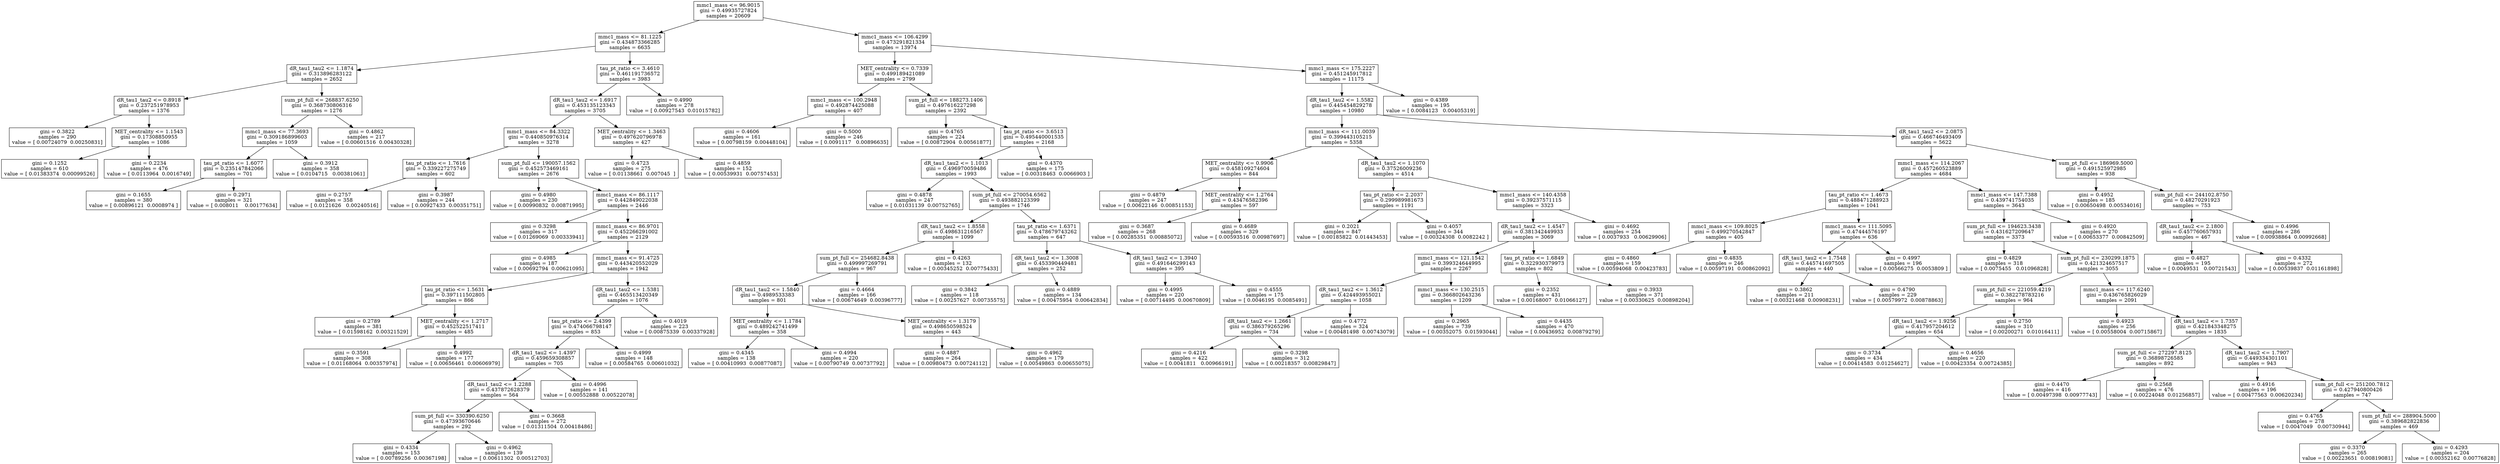 digraph Tree {
0 [label="mmc1_mass <= 96.9015\ngini = 0.49935727824\nsamples = 20609", shape="box"] ;
1 [label="mmc1_mass <= 81.1225\ngini = 0.434873366285\nsamples = 6635", shape="box"] ;
0 -> 1 ;
2 [label="dR_tau1_tau2 <= 1.1874\ngini = 0.313896283122\nsamples = 2652", shape="box"] ;
1 -> 2 ;
3 [label="dR_tau1_tau2 <= 0.8918\ngini = 0.237251978953\nsamples = 1376", shape="box"] ;
2 -> 3 ;
4 [label="gini = 0.3822\nsamples = 290\nvalue = [ 0.00724079  0.00250831]", shape="box"] ;
3 -> 4 ;
5 [label="MET_centrality <= 1.1543\ngini = 0.17308850955\nsamples = 1086", shape="box"] ;
3 -> 5 ;
6 [label="gini = 0.1252\nsamples = 610\nvalue = [ 0.01383374  0.00099526]", shape="box"] ;
5 -> 6 ;
7 [label="gini = 0.2234\nsamples = 476\nvalue = [ 0.0113964  0.0016749]", shape="box"] ;
5 -> 7 ;
8 [label="sum_pt_full <= 268837.6250\ngini = 0.368730806316\nsamples = 1276", shape="box"] ;
2 -> 8 ;
9 [label="mmc1_mass <= 77.3693\ngini = 0.309186899603\nsamples = 1059", shape="box"] ;
8 -> 9 ;
10 [label="tau_pt_ratio <= 1.6077\ngini = 0.235147842066\nsamples = 701", shape="box"] ;
9 -> 10 ;
11 [label="gini = 0.1655\nsamples = 380\nvalue = [ 0.00896121  0.0008974 ]", shape="box"] ;
10 -> 11 ;
12 [label="gini = 0.2971\nsamples = 321\nvalue = [ 0.008011    0.00177634]", shape="box"] ;
10 -> 12 ;
13 [label="gini = 0.3912\nsamples = 358\nvalue = [ 0.0104715   0.00381061]", shape="box"] ;
9 -> 13 ;
14 [label="gini = 0.4862\nsamples = 217\nvalue = [ 0.00601516  0.00430328]", shape="box"] ;
8 -> 14 ;
15 [label="tau_pt_ratio <= 3.4610\ngini = 0.461191736572\nsamples = 3983", shape="box"] ;
1 -> 15 ;
16 [label="dR_tau1_tau2 <= 1.6917\ngini = 0.453135123343\nsamples = 3705", shape="box"] ;
15 -> 16 ;
17 [label="mmc1_mass <= 84.3322\ngini = 0.440850976314\nsamples = 3278", shape="box"] ;
16 -> 17 ;
18 [label="tau_pt_ratio <= 1.7616\ngini = 0.339227275749\nsamples = 602", shape="box"] ;
17 -> 18 ;
19 [label="gini = 0.2757\nsamples = 358\nvalue = [ 0.0121626   0.00240516]", shape="box"] ;
18 -> 19 ;
20 [label="gini = 0.3987\nsamples = 244\nvalue = [ 0.00927433  0.00351751]", shape="box"] ;
18 -> 20 ;
21 [label="sum_pt_full <= 190057.1562\ngini = 0.452573469161\nsamples = 2676", shape="box"] ;
17 -> 21 ;
22 [label="gini = 0.4980\nsamples = 230\nvalue = [ 0.00990832  0.00871995]", shape="box"] ;
21 -> 22 ;
23 [label="mmc1_mass <= 86.1117\ngini = 0.442849022038\nsamples = 2446", shape="box"] ;
21 -> 23 ;
24 [label="gini = 0.3298\nsamples = 317\nvalue = [ 0.01269069  0.00333941]", shape="box"] ;
23 -> 24 ;
25 [label="mmc1_mass <= 86.9701\ngini = 0.452266291002\nsamples = 2129", shape="box"] ;
23 -> 25 ;
26 [label="gini = 0.4985\nsamples = 187\nvalue = [ 0.00692794  0.00621095]", shape="box"] ;
25 -> 26 ;
27 [label="mmc1_mass <= 91.4725\ngini = 0.443420552029\nsamples = 1942", shape="box"] ;
25 -> 27 ;
28 [label="tau_pt_ratio <= 1.5631\ngini = 0.397111502805\nsamples = 866", shape="box"] ;
27 -> 28 ;
29 [label="gini = 0.2789\nsamples = 381\nvalue = [ 0.01598162  0.00321529]", shape="box"] ;
28 -> 29 ;
30 [label="MET_centrality <= 1.2717\ngini = 0.452522517411\nsamples = 485", shape="box"] ;
28 -> 30 ;
31 [label="gini = 0.3591\nsamples = 308\nvalue = [ 0.01168064  0.00357974]", shape="box"] ;
30 -> 31 ;
32 [label="gini = 0.4992\nsamples = 177\nvalue = [ 0.00656461  0.00606979]", shape="box"] ;
30 -> 32 ;
33 [label="dR_tau1_tau2 <= 1.5381\ngini = 0.465513420349\nsamples = 1076", shape="box"] ;
27 -> 33 ;
34 [label="tau_pt_ratio <= 2.4399\ngini = 0.474066798147\nsamples = 853", shape="box"] ;
33 -> 34 ;
35 [label="dR_tau1_tau2 <= 1.4397\ngini = 0.459659308857\nsamples = 705", shape="box"] ;
34 -> 35 ;
36 [label="dR_tau1_tau2 <= 1.2288\ngini = 0.437872628379\nsamples = 564", shape="box"] ;
35 -> 36 ;
37 [label="sum_pt_full <= 330390.6250\ngini = 0.47393670646\nsamples = 292", shape="box"] ;
36 -> 37 ;
38 [label="gini = 0.4334\nsamples = 153\nvalue = [ 0.00789256  0.00367198]", shape="box"] ;
37 -> 38 ;
39 [label="gini = 0.4962\nsamples = 139\nvalue = [ 0.00611302  0.00512703]", shape="box"] ;
37 -> 39 ;
40 [label="gini = 0.3668\nsamples = 272\nvalue = [ 0.01311504  0.00418486]", shape="box"] ;
36 -> 40 ;
41 [label="gini = 0.4996\nsamples = 141\nvalue = [ 0.00552888  0.00522078]", shape="box"] ;
35 -> 41 ;
42 [label="gini = 0.4999\nsamples = 148\nvalue = [ 0.00584765  0.00601032]", shape="box"] ;
34 -> 42 ;
43 [label="gini = 0.4019\nsamples = 223\nvalue = [ 0.00875339  0.00337928]", shape="box"] ;
33 -> 43 ;
44 [label="MET_centrality <= 1.3463\ngini = 0.497620796978\nsamples = 427", shape="box"] ;
16 -> 44 ;
45 [label="gini = 0.4723\nsamples = 275\nvalue = [ 0.01138661  0.007045  ]", shape="box"] ;
44 -> 45 ;
46 [label="gini = 0.4859\nsamples = 152\nvalue = [ 0.00539931  0.00757453]", shape="box"] ;
44 -> 46 ;
47 [label="gini = 0.4990\nsamples = 278\nvalue = [ 0.00927543  0.01015782]", shape="box"] ;
15 -> 47 ;
48 [label="mmc1_mass <= 106.4299\ngini = 0.473291821334\nsamples = 13974", shape="box"] ;
0 -> 48 ;
49 [label="MET_centrality <= 0.7339\ngini = 0.499189421089\nsamples = 2799", shape="box"] ;
48 -> 49 ;
50 [label="mmc1_mass <= 100.2948\ngini = 0.492874425088\nsamples = 407", shape="box"] ;
49 -> 50 ;
51 [label="gini = 0.4606\nsamples = 161\nvalue = [ 0.00798159  0.00448104]", shape="box"] ;
50 -> 51 ;
52 [label="gini = 0.5000\nsamples = 246\nvalue = [ 0.0091117   0.00896635]", shape="box"] ;
50 -> 52 ;
53 [label="sum_pt_full <= 188273.1406\ngini = 0.497616227298\nsamples = 2392", shape="box"] ;
49 -> 53 ;
54 [label="gini = 0.4765\nsamples = 224\nvalue = [ 0.00872904  0.00561877]", shape="box"] ;
53 -> 54 ;
55 [label="tau_pt_ratio <= 3.6513\ngini = 0.495440001535\nsamples = 2168", shape="box"] ;
53 -> 55 ;
56 [label="dR_tau1_tau2 <= 1.1013\ngini = 0.496970059486\nsamples = 1993", shape="box"] ;
55 -> 56 ;
57 [label="gini = 0.4878\nsamples = 247\nvalue = [ 0.01031139  0.00752765]", shape="box"] ;
56 -> 57 ;
58 [label="sum_pt_full <= 270054.6562\ngini = 0.493882123399\nsamples = 1746", shape="box"] ;
56 -> 58 ;
59 [label="dR_tau1_tau2 <= 1.8558\ngini = 0.498631216567\nsamples = 1099", shape="box"] ;
58 -> 59 ;
60 [label="sum_pt_full <= 254682.8438\ngini = 0.499997269791\nsamples = 967", shape="box"] ;
59 -> 60 ;
61 [label="dR_tau1_tau2 <= 1.5840\ngini = 0.4989533383\nsamples = 801", shape="box"] ;
60 -> 61 ;
62 [label="MET_centrality <= 1.1784\ngini = 0.489242741499\nsamples = 358", shape="box"] ;
61 -> 62 ;
63 [label="gini = 0.4345\nsamples = 138\nvalue = [ 0.00410993  0.00877087]", shape="box"] ;
62 -> 63 ;
64 [label="gini = 0.4994\nsamples = 220\nvalue = [ 0.00790749  0.00737792]", shape="box"] ;
62 -> 64 ;
65 [label="MET_centrality <= 1.3179\ngini = 0.498650598524\nsamples = 443", shape="box"] ;
61 -> 65 ;
66 [label="gini = 0.4887\nsamples = 264\nvalue = [ 0.00980473  0.00724112]", shape="box"] ;
65 -> 66 ;
67 [label="gini = 0.4962\nsamples = 179\nvalue = [ 0.00549863  0.00655075]", shape="box"] ;
65 -> 67 ;
68 [label="gini = 0.4664\nsamples = 166\nvalue = [ 0.00674649  0.00396777]", shape="box"] ;
60 -> 68 ;
69 [label="gini = 0.4263\nsamples = 132\nvalue = [ 0.00345252  0.00775433]", shape="box"] ;
59 -> 69 ;
70 [label="tau_pt_ratio <= 1.6371\ngini = 0.478679743262\nsamples = 647", shape="box"] ;
58 -> 70 ;
71 [label="dR_tau1_tau2 <= 1.3008\ngini = 0.453390449481\nsamples = 252", shape="box"] ;
70 -> 71 ;
72 [label="gini = 0.3842\nsamples = 118\nvalue = [ 0.00257627  0.00735575]", shape="box"] ;
71 -> 72 ;
73 [label="gini = 0.4889\nsamples = 134\nvalue = [ 0.00475954  0.00642834]", shape="box"] ;
71 -> 73 ;
74 [label="dR_tau1_tau2 <= 1.3940\ngini = 0.491646299143\nsamples = 395", shape="box"] ;
70 -> 74 ;
75 [label="gini = 0.4995\nsamples = 220\nvalue = [ 0.00714495  0.00670809]", shape="box"] ;
74 -> 75 ;
76 [label="gini = 0.4555\nsamples = 175\nvalue = [ 0.0046195  0.0085491]", shape="box"] ;
74 -> 76 ;
77 [label="gini = 0.4370\nsamples = 175\nvalue = [ 0.00318463  0.0066903 ]", shape="box"] ;
55 -> 77 ;
78 [label="mmc1_mass <= 175.2227\ngini = 0.451245917812\nsamples = 11175", shape="box"] ;
48 -> 78 ;
79 [label="dR_tau1_tau2 <= 1.5582\ngini = 0.445454829278\nsamples = 10980", shape="box"] ;
78 -> 79 ;
80 [label="mmc1_mass <= 111.0039\ngini = 0.399443105215\nsamples = 5358", shape="box"] ;
79 -> 80 ;
81 [label="MET_centrality <= 0.9906\ngini = 0.458109274604\nsamples = 844", shape="box"] ;
80 -> 81 ;
82 [label="gini = 0.4879\nsamples = 247\nvalue = [ 0.00622146  0.00851153]", shape="box"] ;
81 -> 82 ;
83 [label="MET_centrality <= 1.2764\ngini = 0.43476582396\nsamples = 597", shape="box"] ;
81 -> 83 ;
84 [label="gini = 0.3687\nsamples = 268\nvalue = [ 0.00285351  0.00885072]", shape="box"] ;
83 -> 84 ;
85 [label="gini = 0.4689\nsamples = 329\nvalue = [ 0.00593516  0.00987697]", shape="box"] ;
83 -> 85 ;
86 [label="dR_tau1_tau2 <= 1.1070\ngini = 0.37526009236\nsamples = 4514", shape="box"] ;
80 -> 86 ;
87 [label="tau_pt_ratio <= 2.2037\ngini = 0.299989981673\nsamples = 1191", shape="box"] ;
86 -> 87 ;
88 [label="gini = 0.2021\nsamples = 847\nvalue = [ 0.00185822  0.01443453]", shape="box"] ;
87 -> 88 ;
89 [label="gini = 0.4057\nsamples = 344\nvalue = [ 0.00324308  0.0082242 ]", shape="box"] ;
87 -> 89 ;
90 [label="mmc1_mass <= 140.4358\ngini = 0.39237571115\nsamples = 3323", shape="box"] ;
86 -> 90 ;
91 [label="dR_tau1_tau2 <= 1.4547\ngini = 0.381342449933\nsamples = 3069", shape="box"] ;
90 -> 91 ;
92 [label="mmc1_mass <= 121.1542\ngini = 0.399324644995\nsamples = 2267", shape="box"] ;
91 -> 92 ;
93 [label="dR_tau1_tau2 <= 1.3612\ngini = 0.424493955021\nsamples = 1058", shape="box"] ;
92 -> 93 ;
94 [label="dR_tau1_tau2 <= 1.2661\ngini = 0.386379265296\nsamples = 734", shape="box"] ;
93 -> 94 ;
95 [label="gini = 0.4216\nsamples = 422\nvalue = [ 0.0041811   0.00966191]", shape="box"] ;
94 -> 95 ;
96 [label="gini = 0.3298\nsamples = 312\nvalue = [ 0.00218357  0.00829847]", shape="box"] ;
94 -> 96 ;
97 [label="gini = 0.4772\nsamples = 324\nvalue = [ 0.00481498  0.00743079]", shape="box"] ;
93 -> 97 ;
98 [label="mmc1_mass <= 130.2515\ngini = 0.366802643236\nsamples = 1209", shape="box"] ;
92 -> 98 ;
99 [label="gini = 0.2965\nsamples = 739\nvalue = [ 0.00352075  0.01593044]", shape="box"] ;
98 -> 99 ;
100 [label="gini = 0.4435\nsamples = 470\nvalue = [ 0.00436952  0.00879279]", shape="box"] ;
98 -> 100 ;
101 [label="tau_pt_ratio <= 1.6849\ngini = 0.322930379973\nsamples = 802", shape="box"] ;
91 -> 101 ;
102 [label="gini = 0.2352\nsamples = 431\nvalue = [ 0.00168007  0.01066127]", shape="box"] ;
101 -> 102 ;
103 [label="gini = 0.3933\nsamples = 371\nvalue = [ 0.00330625  0.00898204]", shape="box"] ;
101 -> 103 ;
104 [label="gini = 0.4692\nsamples = 254\nvalue = [ 0.0037933   0.00629906]", shape="box"] ;
90 -> 104 ;
105 [label="dR_tau1_tau2 <= 2.0875\ngini = 0.466746493409\nsamples = 5622", shape="box"] ;
79 -> 105 ;
106 [label="mmc1_mass <= 114.2067\ngini = 0.457260523889\nsamples = 4684", shape="box"] ;
105 -> 106 ;
107 [label="tau_pt_ratio <= 1.4673\ngini = 0.488471288923\nsamples = 1041", shape="box"] ;
106 -> 107 ;
108 [label="mmc1_mass <= 109.8025\ngini = 0.499270542847\nsamples = 405", shape="box"] ;
107 -> 108 ;
109 [label="gini = 0.4860\nsamples = 159\nvalue = [ 0.00594068  0.00423783]", shape="box"] ;
108 -> 109 ;
110 [label="gini = 0.4835\nsamples = 246\nvalue = [ 0.00597191  0.00862092]", shape="box"] ;
108 -> 110 ;
111 [label="mmc1_mass <= 111.5095\ngini = 0.47444576197\nsamples = 636", shape="box"] ;
107 -> 111 ;
112 [label="dR_tau1_tau2 <= 1.7548\ngini = 0.445741697505\nsamples = 440", shape="box"] ;
111 -> 112 ;
113 [label="gini = 0.3862\nsamples = 211\nvalue = [ 0.00321468  0.00908231]", shape="box"] ;
112 -> 113 ;
114 [label="gini = 0.4790\nsamples = 229\nvalue = [ 0.00579972  0.00878863]", shape="box"] ;
112 -> 114 ;
115 [label="gini = 0.4997\nsamples = 196\nvalue = [ 0.00566275  0.0053809 ]", shape="box"] ;
111 -> 115 ;
116 [label="mmc1_mass <= 147.7388\ngini = 0.439741754035\nsamples = 3643", shape="box"] ;
106 -> 116 ;
117 [label="sum_pt_full <= 194623.3438\ngini = 0.431627209647\nsamples = 3373", shape="box"] ;
116 -> 117 ;
118 [label="gini = 0.4829\nsamples = 318\nvalue = [ 0.0075455   0.01096828]", shape="box"] ;
117 -> 118 ;
119 [label="sum_pt_full <= 230299.1875\ngini = 0.421324657517\nsamples = 3055", shape="box"] ;
117 -> 119 ;
120 [label="sum_pt_full <= 221059.4219\ngini = 0.382278783216\nsamples = 964", shape="box"] ;
119 -> 120 ;
121 [label="dR_tau1_tau2 <= 1.9256\ngini = 0.417957204612\nsamples = 654", shape="box"] ;
120 -> 121 ;
122 [label="gini = 0.3734\nsamples = 434\nvalue = [ 0.00414583  0.01254627]", shape="box"] ;
121 -> 122 ;
123 [label="gini = 0.4656\nsamples = 220\nvalue = [ 0.00423354  0.00724385]", shape="box"] ;
121 -> 123 ;
124 [label="gini = 0.2750\nsamples = 310\nvalue = [ 0.00200271  0.01016411]", shape="box"] ;
120 -> 124 ;
125 [label="mmc1_mass <= 117.6240\ngini = 0.436765826029\nsamples = 2091", shape="box"] ;
119 -> 125 ;
126 [label="gini = 0.4923\nsamples = 256\nvalue = [ 0.00558004  0.00715867]", shape="box"] ;
125 -> 126 ;
127 [label="dR_tau1_tau2 <= 1.7357\ngini = 0.421843348275\nsamples = 1835", shape="box"] ;
125 -> 127 ;
128 [label="sum_pt_full <= 272297.8125\ngini = 0.36898726585\nsamples = 892", shape="box"] ;
127 -> 128 ;
129 [label="gini = 0.4470\nsamples = 416\nvalue = [ 0.00497398  0.00977743]", shape="box"] ;
128 -> 129 ;
130 [label="gini = 0.2568\nsamples = 476\nvalue = [ 0.00224048  0.01256857]", shape="box"] ;
128 -> 130 ;
131 [label="dR_tau1_tau2 <= 1.7907\ngini = 0.449334301101\nsamples = 943", shape="box"] ;
127 -> 131 ;
132 [label="gini = 0.4916\nsamples = 196\nvalue = [ 0.00477563  0.00620234]", shape="box"] ;
131 -> 132 ;
133 [label="sum_pt_full <= 251200.7812\ngini = 0.427940800426\nsamples = 747", shape="box"] ;
131 -> 133 ;
134 [label="gini = 0.4765\nsamples = 278\nvalue = [ 0.0047049   0.00730944]", shape="box"] ;
133 -> 134 ;
135 [label="sum_pt_full <= 288904.5000\ngini = 0.389682822836\nsamples = 469", shape="box"] ;
133 -> 135 ;
136 [label="gini = 0.3370\nsamples = 265\nvalue = [ 0.00223651  0.00819081]", shape="box"] ;
135 -> 136 ;
137 [label="gini = 0.4293\nsamples = 204\nvalue = [ 0.00352162  0.00776828]", shape="box"] ;
135 -> 137 ;
138 [label="gini = 0.4920\nsamples = 270\nvalue = [ 0.00653377  0.00842509]", shape="box"] ;
116 -> 138 ;
139 [label="sum_pt_full <= 186969.5000\ngini = 0.491525972985\nsamples = 938", shape="box"] ;
105 -> 139 ;
140 [label="gini = 0.4952\nsamples = 185\nvalue = [ 0.00650498  0.00534016]", shape="box"] ;
139 -> 140 ;
141 [label="sum_pt_full <= 244102.8750\ngini = 0.48270291923\nsamples = 753", shape="box"] ;
139 -> 141 ;
142 [label="dR_tau1_tau2 <= 2.1800\ngini = 0.457760657931\nsamples = 467", shape="box"] ;
141 -> 142 ;
143 [label="gini = 0.4827\nsamples = 195\nvalue = [ 0.0049531   0.00721543]", shape="box"] ;
142 -> 143 ;
144 [label="gini = 0.4332\nsamples = 272\nvalue = [ 0.00539837  0.01161898]", shape="box"] ;
142 -> 144 ;
145 [label="gini = 0.4996\nsamples = 286\nvalue = [ 0.00938864  0.00992668]", shape="box"] ;
141 -> 145 ;
146 [label="gini = 0.4389\nsamples = 195\nvalue = [ 0.0084123   0.00405319]", shape="box"] ;
78 -> 146 ;
}